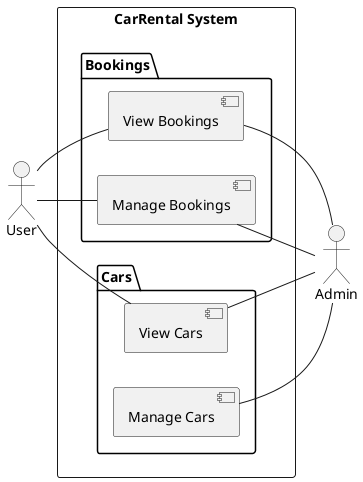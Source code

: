@startuml carRental System Use Case Diagram
left to right direction

actor "Admin" as Admin
actor "User" as User

rectangle "CarRental System" as CarRentalSystem {
package "Bookings" {
  
  [View Bookings]
  [Manage Bookings]
}

package "Cars" {
  [View Cars]
  [Manage Cars]
}
}


(View Bookings) -- Admin 
(Manage Bookings) -- Admin 


User -- (View Bookings)
User -- (Manage Bookings)

User -- (View Cars)

(View Cars) -- Admin 
(Manage Cars) -- Admin 


@enduml
